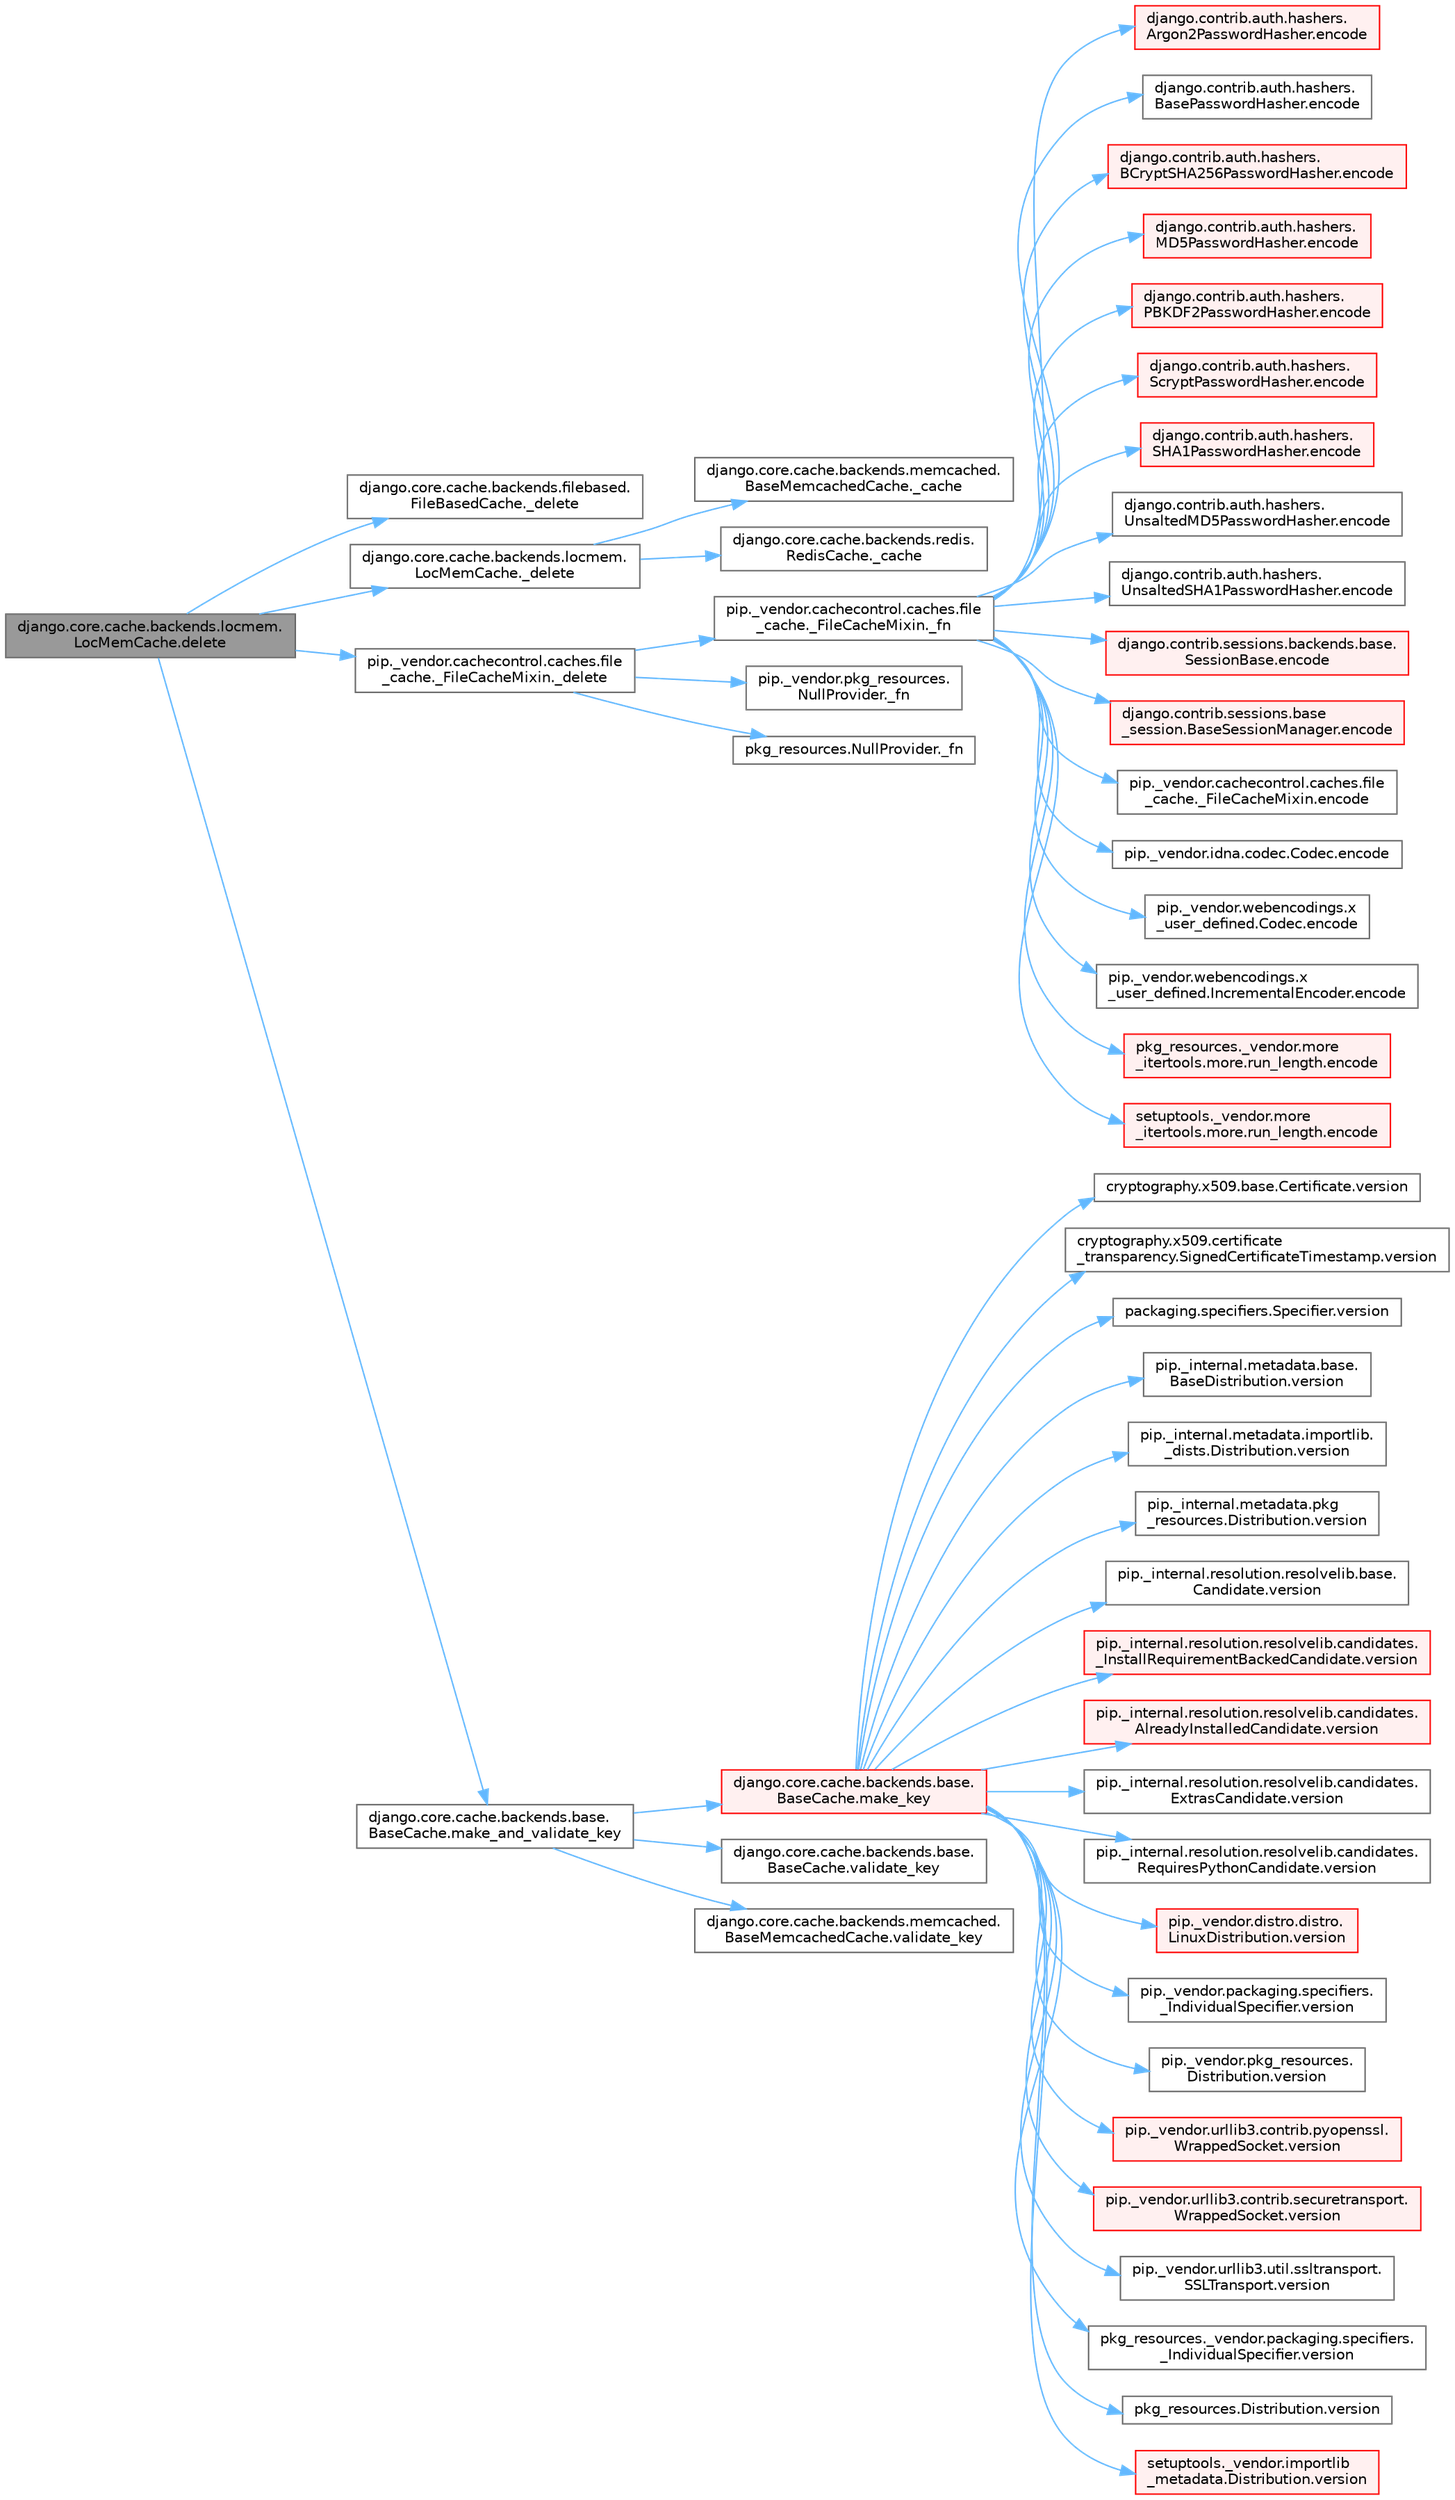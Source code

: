 digraph "django.core.cache.backends.locmem.LocMemCache.delete"
{
 // LATEX_PDF_SIZE
  bgcolor="transparent";
  edge [fontname=Helvetica,fontsize=10,labelfontname=Helvetica,labelfontsize=10];
  node [fontname=Helvetica,fontsize=10,shape=box,height=0.2,width=0.4];
  rankdir="LR";
  Node1 [id="Node000001",label="django.core.cache.backends.locmem.\lLocMemCache.delete",height=0.2,width=0.4,color="gray40", fillcolor="grey60", style="filled", fontcolor="black",tooltip=" "];
  Node1 -> Node2 [id="edge1_Node000001_Node000002",color="steelblue1",style="solid",tooltip=" "];
  Node2 [id="Node000002",label="django.core.cache.backends.filebased.\lFileBasedCache._delete",height=0.2,width=0.4,color="grey40", fillcolor="white", style="filled",URL="$classdjango_1_1core_1_1cache_1_1backends_1_1filebased_1_1_file_based_cache.html#ac033ced64f5ca1bf3b728dc1d63e2ef1",tooltip=" "];
  Node1 -> Node3 [id="edge2_Node000001_Node000003",color="steelblue1",style="solid",tooltip=" "];
  Node3 [id="Node000003",label="django.core.cache.backends.locmem.\lLocMemCache._delete",height=0.2,width=0.4,color="grey40", fillcolor="white", style="filled",URL="$classdjango_1_1core_1_1cache_1_1backends_1_1locmem_1_1_loc_mem_cache.html#a35a0476d20943eec2733379c5bbdaab6",tooltip=" "];
  Node3 -> Node4 [id="edge3_Node000003_Node000004",color="steelblue1",style="solid",tooltip=" "];
  Node4 [id="Node000004",label="django.core.cache.backends.memcached.\lBaseMemcachedCache._cache",height=0.2,width=0.4,color="grey40", fillcolor="white", style="filled",URL="$classdjango_1_1core_1_1cache_1_1backends_1_1memcached_1_1_base_memcached_cache.html#afd8573b5388481b004d795d02a7eebd3",tooltip=" "];
  Node3 -> Node5 [id="edge4_Node000003_Node000005",color="steelblue1",style="solid",tooltip=" "];
  Node5 [id="Node000005",label="django.core.cache.backends.redis.\lRedisCache._cache",height=0.2,width=0.4,color="grey40", fillcolor="white", style="filled",URL="$classdjango_1_1core_1_1cache_1_1backends_1_1redis_1_1_redis_cache.html#a38c228bbd313c586cb7de900681708e7",tooltip=" "];
  Node1 -> Node6 [id="edge5_Node000001_Node000006",color="steelblue1",style="solid",tooltip=" "];
  Node6 [id="Node000006",label="pip._vendor.cachecontrol.caches.file\l_cache._FileCacheMixin._delete",height=0.2,width=0.4,color="grey40", fillcolor="white", style="filled",URL="$classpip_1_1__vendor_1_1cachecontrol_1_1caches_1_1file__cache_1_1___file_cache_mixin.html#a0ebc930693f8386cf1231d4ab04fb800",tooltip=" "];
  Node6 -> Node7 [id="edge6_Node000006_Node000007",color="steelblue1",style="solid",tooltip=" "];
  Node7 [id="Node000007",label="pip._vendor.cachecontrol.caches.file\l_cache._FileCacheMixin._fn",height=0.2,width=0.4,color="grey40", fillcolor="white", style="filled",URL="$classpip_1_1__vendor_1_1cachecontrol_1_1caches_1_1file__cache_1_1___file_cache_mixin.html#a8e94253502ca252f8c8ca1e4921fd42f",tooltip=" "];
  Node7 -> Node8 [id="edge7_Node000007_Node000008",color="steelblue1",style="solid",tooltip=" "];
  Node8 [id="Node000008",label="django.contrib.auth.hashers.\lArgon2PasswordHasher.encode",height=0.2,width=0.4,color="red", fillcolor="#FFF0F0", style="filled",URL="$classdjango_1_1contrib_1_1auth_1_1hashers_1_1_argon2_password_hasher.html#a0ed201c5832e89c4a3272c737dfc7567",tooltip=" "];
  Node7 -> Node959 [id="edge8_Node000007_Node000959",color="steelblue1",style="solid",tooltip=" "];
  Node959 [id="Node000959",label="django.contrib.auth.hashers.\lBasePasswordHasher.encode",height=0.2,width=0.4,color="grey40", fillcolor="white", style="filled",URL="$classdjango_1_1contrib_1_1auth_1_1hashers_1_1_base_password_hasher.html#a49e16f7e023ad167dd6f01072a5f968c",tooltip=" "];
  Node7 -> Node960 [id="edge9_Node000007_Node000960",color="steelblue1",style="solid",tooltip=" "];
  Node960 [id="Node000960",label="django.contrib.auth.hashers.\lBCryptSHA256PasswordHasher.encode",height=0.2,width=0.4,color="red", fillcolor="#FFF0F0", style="filled",URL="$classdjango_1_1contrib_1_1auth_1_1hashers_1_1_b_crypt_s_h_a256_password_hasher.html#a7fac654818c9a8cfe6a5df3fefe957a1",tooltip=" "];
  Node7 -> Node962 [id="edge10_Node000007_Node000962",color="steelblue1",style="solid",tooltip=" "];
  Node962 [id="Node000962",label="django.contrib.auth.hashers.\lMD5PasswordHasher.encode",height=0.2,width=0.4,color="red", fillcolor="#FFF0F0", style="filled",URL="$classdjango_1_1contrib_1_1auth_1_1hashers_1_1_m_d5_password_hasher.html#a29f8262e9e43c545f678e6598e40de64",tooltip=" "];
  Node7 -> Node964 [id="edge11_Node000007_Node000964",color="steelblue1",style="solid",tooltip=" "];
  Node964 [id="Node000964",label="django.contrib.auth.hashers.\lPBKDF2PasswordHasher.encode",height=0.2,width=0.4,color="red", fillcolor="#FFF0F0", style="filled",URL="$classdjango_1_1contrib_1_1auth_1_1hashers_1_1_p_b_k_d_f2_password_hasher.html#ab9612c1c9ad15cb0d0ae22b7c8f68f9d",tooltip=" "];
  Node7 -> Node965 [id="edge12_Node000007_Node000965",color="steelblue1",style="solid",tooltip=" "];
  Node965 [id="Node000965",label="django.contrib.auth.hashers.\lScryptPasswordHasher.encode",height=0.2,width=0.4,color="red", fillcolor="#FFF0F0", style="filled",URL="$classdjango_1_1contrib_1_1auth_1_1hashers_1_1_scrypt_password_hasher.html#a1a5a33b642b1c9e74c5fd8a7c599b06b",tooltip=" "];
  Node7 -> Node968 [id="edge13_Node000007_Node000968",color="steelblue1",style="solid",tooltip=" "];
  Node968 [id="Node000968",label="django.contrib.auth.hashers.\lSHA1PasswordHasher.encode",height=0.2,width=0.4,color="red", fillcolor="#FFF0F0", style="filled",URL="$classdjango_1_1contrib_1_1auth_1_1hashers_1_1_s_h_a1_password_hasher.html#a0bfd20e2b7729426887b049a14ce2822",tooltip=" "];
  Node7 -> Node969 [id="edge14_Node000007_Node000969",color="steelblue1",style="solid",tooltip=" "];
  Node969 [id="Node000969",label="django.contrib.auth.hashers.\lUnsaltedMD5PasswordHasher.encode",height=0.2,width=0.4,color="grey40", fillcolor="white", style="filled",URL="$classdjango_1_1contrib_1_1auth_1_1hashers_1_1_unsalted_m_d5_password_hasher.html#aafaa43801909c99c302a04d06be41299",tooltip=" "];
  Node7 -> Node970 [id="edge15_Node000007_Node000970",color="steelblue1",style="solid",tooltip=" "];
  Node970 [id="Node000970",label="django.contrib.auth.hashers.\lUnsaltedSHA1PasswordHasher.encode",height=0.2,width=0.4,color="grey40", fillcolor="white", style="filled",URL="$classdjango_1_1contrib_1_1auth_1_1hashers_1_1_unsalted_s_h_a1_password_hasher.html#a4704b6dcaa06a4e1db963ece790b3847",tooltip=" "];
  Node7 -> Node971 [id="edge16_Node000007_Node000971",color="steelblue1",style="solid",tooltip=" "];
  Node971 [id="Node000971",label="django.contrib.sessions.backends.base.\lSessionBase.encode",height=0.2,width=0.4,color="red", fillcolor="#FFF0F0", style="filled",URL="$classdjango_1_1contrib_1_1sessions_1_1backends_1_1base_1_1_session_base.html#a852f82138ea80dfbd7fd279fe91d5044",tooltip=" "];
  Node7 -> Node973 [id="edge17_Node000007_Node000973",color="steelblue1",style="solid",tooltip=" "];
  Node973 [id="Node000973",label="django.contrib.sessions.base\l_session.BaseSessionManager.encode",height=0.2,width=0.4,color="red", fillcolor="#FFF0F0", style="filled",URL="$classdjango_1_1contrib_1_1sessions_1_1base__session_1_1_base_session_manager.html#a3306b0924783edcd31d0d8617cc0e1f0",tooltip=" "];
  Node7 -> Node974 [id="edge18_Node000007_Node000974",color="steelblue1",style="solid",tooltip=" "];
  Node974 [id="Node000974",label="pip._vendor.cachecontrol.caches.file\l_cache._FileCacheMixin.encode",height=0.2,width=0.4,color="grey40", fillcolor="white", style="filled",URL="$classpip_1_1__vendor_1_1cachecontrol_1_1caches_1_1file__cache_1_1___file_cache_mixin.html#aeae959f7f51e1fcae81aa78cf60b3e9a",tooltip=" "];
  Node7 -> Node975 [id="edge19_Node000007_Node000975",color="steelblue1",style="solid",tooltip=" "];
  Node975 [id="Node000975",label="pip._vendor.idna.codec.Codec.encode",height=0.2,width=0.4,color="grey40", fillcolor="white", style="filled",URL="$classpip_1_1__vendor_1_1idna_1_1codec_1_1_codec.html#a9da6c15f576553401b4635ccef55c7fc",tooltip=" "];
  Node7 -> Node976 [id="edge20_Node000007_Node000976",color="steelblue1",style="solid",tooltip=" "];
  Node976 [id="Node000976",label="pip._vendor.webencodings.x\l_user_defined.Codec.encode",height=0.2,width=0.4,color="grey40", fillcolor="white", style="filled",URL="$classpip_1_1__vendor_1_1webencodings_1_1x__user__defined_1_1_codec.html#aa4f3a4f213fe2bbee440fc3732e43139",tooltip=" "];
  Node7 -> Node977 [id="edge21_Node000007_Node000977",color="steelblue1",style="solid",tooltip=" "];
  Node977 [id="Node000977",label="pip._vendor.webencodings.x\l_user_defined.IncrementalEncoder.encode",height=0.2,width=0.4,color="grey40", fillcolor="white", style="filled",URL="$classpip_1_1__vendor_1_1webencodings_1_1x__user__defined_1_1_incremental_encoder.html#a8177e86c819f3b1cde8e3ee686b7f6c7",tooltip=" "];
  Node7 -> Node978 [id="edge22_Node000007_Node000978",color="steelblue1",style="solid",tooltip=" "];
  Node978 [id="Node000978",label="pkg_resources._vendor.more\l_itertools.more.run_length.encode",height=0.2,width=0.4,color="red", fillcolor="#FFF0F0", style="filled",URL="$classpkg__resources_1_1__vendor_1_1more__itertools_1_1more_1_1run__length.html#a6dd9fc60d11560ef2d0ac1c2576be735",tooltip=" "];
  Node7 -> Node980 [id="edge23_Node000007_Node000980",color="steelblue1",style="solid",tooltip=" "];
  Node980 [id="Node000980",label="setuptools._vendor.more\l_itertools.more.run_length.encode",height=0.2,width=0.4,color="red", fillcolor="#FFF0F0", style="filled",URL="$classsetuptools_1_1__vendor_1_1more__itertools_1_1more_1_1run__length.html#ad58076551271fa2a775b12129df70509",tooltip=" "];
  Node6 -> Node2215 [id="edge24_Node000006_Node002215",color="steelblue1",style="solid",tooltip=" "];
  Node2215 [id="Node002215",label="pip._vendor.pkg_resources.\lNullProvider._fn",height=0.2,width=0.4,color="grey40", fillcolor="white", style="filled",URL="$classpip_1_1__vendor_1_1pkg__resources_1_1_null_provider.html#a4fc89ef82dcd36b0f8d2b32e07778642",tooltip=" "];
  Node6 -> Node2216 [id="edge25_Node000006_Node002216",color="steelblue1",style="solid",tooltip=" "];
  Node2216 [id="Node002216",label="pkg_resources.NullProvider._fn",height=0.2,width=0.4,color="grey40", fillcolor="white", style="filled",URL="$classpkg__resources_1_1_null_provider.html#afcef4a35e4bbbd95f7454fad3fba8f34",tooltip=" "];
  Node1 -> Node1453 [id="edge26_Node000001_Node001453",color="steelblue1",style="solid",tooltip=" "];
  Node1453 [id="Node001453",label="django.core.cache.backends.base.\lBaseCache.make_and_validate_key",height=0.2,width=0.4,color="grey40", fillcolor="white", style="filled",URL="$classdjango_1_1core_1_1cache_1_1backends_1_1base_1_1_base_cache.html#a167e3a6c65f782f011f4a0f4da30d4f5",tooltip=" "];
  Node1453 -> Node1454 [id="edge27_Node001453_Node001454",color="steelblue1",style="solid",tooltip=" "];
  Node1454 [id="Node001454",label="django.core.cache.backends.base.\lBaseCache.make_key",height=0.2,width=0.4,color="red", fillcolor="#FFF0F0", style="filled",URL="$classdjango_1_1core_1_1cache_1_1backends_1_1base_1_1_base_cache.html#a5f0fc765671e4fe6607242a26c62c4ba",tooltip=" "];
  Node1454 -> Node557 [id="edge28_Node001454_Node000557",color="steelblue1",style="solid",tooltip=" "];
  Node557 [id="Node000557",label="cryptography.x509.base.Certificate.version",height=0.2,width=0.4,color="grey40", fillcolor="white", style="filled",URL="$classcryptography_1_1x509_1_1base_1_1_certificate.html#a409d340d01bf8acdd9790f6321f1b283",tooltip=" "];
  Node1454 -> Node558 [id="edge29_Node001454_Node000558",color="steelblue1",style="solid",tooltip=" "];
  Node558 [id="Node000558",label="cryptography.x509.certificate\l_transparency.SignedCertificateTimestamp.version",height=0.2,width=0.4,color="grey40", fillcolor="white", style="filled",URL="$classcryptography_1_1x509_1_1certificate__transparency_1_1_signed_certificate_timestamp.html#a19434e4df91aa32c7b4654a16a672c8b",tooltip=" "];
  Node1454 -> Node559 [id="edge30_Node001454_Node000559",color="steelblue1",style="solid",tooltip=" "];
  Node559 [id="Node000559",label="packaging.specifiers.Specifier.version",height=0.2,width=0.4,color="grey40", fillcolor="white", style="filled",URL="$classpackaging_1_1specifiers_1_1_specifier.html#a362b16f4c6f1f24b6b20b59b35d4689e",tooltip=" "];
  Node1454 -> Node560 [id="edge31_Node001454_Node000560",color="steelblue1",style="solid",tooltip=" "];
  Node560 [id="Node000560",label="pip._internal.metadata.base.\lBaseDistribution.version",height=0.2,width=0.4,color="grey40", fillcolor="white", style="filled",URL="$classpip_1_1__internal_1_1metadata_1_1base_1_1_base_distribution.html#af4024115351223c1472e72e4c17da2fc",tooltip=" "];
  Node1454 -> Node561 [id="edge32_Node001454_Node000561",color="steelblue1",style="solid",tooltip=" "];
  Node561 [id="Node000561",label="pip._internal.metadata.importlib.\l_dists.Distribution.version",height=0.2,width=0.4,color="grey40", fillcolor="white", style="filled",URL="$classpip_1_1__internal_1_1metadata_1_1importlib_1_1__dists_1_1_distribution.html#abd95316132f93c875260264dd5ae2513",tooltip=" "];
  Node1454 -> Node562 [id="edge33_Node001454_Node000562",color="steelblue1",style="solid",tooltip=" "];
  Node562 [id="Node000562",label="pip._internal.metadata.pkg\l_resources.Distribution.version",height=0.2,width=0.4,color="grey40", fillcolor="white", style="filled",URL="$classpip_1_1__internal_1_1metadata_1_1pkg__resources_1_1_distribution.html#ac83e189aa08d2465284bb5d465190dde",tooltip=" "];
  Node1454 -> Node563 [id="edge34_Node001454_Node000563",color="steelblue1",style="solid",tooltip=" "];
  Node563 [id="Node000563",label="pip._internal.resolution.resolvelib.base.\lCandidate.version",height=0.2,width=0.4,color="grey40", fillcolor="white", style="filled",URL="$classpip_1_1__internal_1_1resolution_1_1resolvelib_1_1base_1_1_candidate.html#a9c16dfa9e4f9aefc73ba5e64b22a8475",tooltip=" "];
  Node1454 -> Node564 [id="edge35_Node001454_Node000564",color="steelblue1",style="solid",tooltip=" "];
  Node564 [id="Node000564",label="pip._internal.resolution.resolvelib.candidates.\l_InstallRequirementBackedCandidate.version",height=0.2,width=0.4,color="red", fillcolor="#FFF0F0", style="filled",URL="$classpip_1_1__internal_1_1resolution_1_1resolvelib_1_1candidates_1_1___install_requirement_backed_candidate.html#a4f4a974e66da6155fd19dedc8149f7a9",tooltip=" "];
  Node1454 -> Node565 [id="edge36_Node001454_Node000565",color="steelblue1",style="solid",tooltip=" "];
  Node565 [id="Node000565",label="pip._internal.resolution.resolvelib.candidates.\lAlreadyInstalledCandidate.version",height=0.2,width=0.4,color="red", fillcolor="#FFF0F0", style="filled",URL="$classpip_1_1__internal_1_1resolution_1_1resolvelib_1_1candidates_1_1_already_installed_candidate.html#a00f06d15e6d65f9278521c4818effeef",tooltip=" "];
  Node1454 -> Node566 [id="edge37_Node001454_Node000566",color="steelblue1",style="solid",tooltip=" "];
  Node566 [id="Node000566",label="pip._internal.resolution.resolvelib.candidates.\lExtrasCandidate.version",height=0.2,width=0.4,color="grey40", fillcolor="white", style="filled",URL="$classpip_1_1__internal_1_1resolution_1_1resolvelib_1_1candidates_1_1_extras_candidate.html#afd11c944b3a60218acccf10656b4c59e",tooltip=" "];
  Node1454 -> Node567 [id="edge38_Node001454_Node000567",color="steelblue1",style="solid",tooltip=" "];
  Node567 [id="Node000567",label="pip._internal.resolution.resolvelib.candidates.\lRequiresPythonCandidate.version",height=0.2,width=0.4,color="grey40", fillcolor="white", style="filled",URL="$classpip_1_1__internal_1_1resolution_1_1resolvelib_1_1candidates_1_1_requires_python_candidate.html#a2ec46fa71f2669b413ba5b9943c19dfc",tooltip=" "];
  Node1454 -> Node568 [id="edge39_Node001454_Node000568",color="steelblue1",style="solid",tooltip=" "];
  Node568 [id="Node000568",label="pip._vendor.distro.distro.\lLinuxDistribution.version",height=0.2,width=0.4,color="red", fillcolor="#FFF0F0", style="filled",URL="$classpip_1_1__vendor_1_1distro_1_1distro_1_1_linux_distribution.html#a35f4d1557d49774f4cb5c3f52fca0676",tooltip=" "];
  Node1454 -> Node573 [id="edge40_Node001454_Node000573",color="steelblue1",style="solid",tooltip=" "];
  Node573 [id="Node000573",label="pip._vendor.packaging.specifiers.\l_IndividualSpecifier.version",height=0.2,width=0.4,color="grey40", fillcolor="white", style="filled",URL="$classpip_1_1__vendor_1_1packaging_1_1specifiers_1_1___individual_specifier.html#a5f58dee6bcf78651ae53becf5ee2f682",tooltip=" "];
  Node1454 -> Node574 [id="edge41_Node001454_Node000574",color="steelblue1",style="solid",tooltip=" "];
  Node574 [id="Node000574",label="pip._vendor.pkg_resources.\lDistribution.version",height=0.2,width=0.4,color="grey40", fillcolor="white", style="filled",URL="$classpip_1_1__vendor_1_1pkg__resources_1_1_distribution.html#a783cf8eb18dd829ab29f7d5d44185374",tooltip=" "];
  Node1454 -> Node575 [id="edge42_Node001454_Node000575",color="steelblue1",style="solid",tooltip=" "];
  Node575 [id="Node000575",label="pip._vendor.urllib3.contrib.pyopenssl.\lWrappedSocket.version",height=0.2,width=0.4,color="red", fillcolor="#FFF0F0", style="filled",URL="$classpip_1_1__vendor_1_1urllib3_1_1contrib_1_1pyopenssl_1_1_wrapped_socket.html#a87d465579dce4c65898d6b9fb49280d7",tooltip=" "];
  Node1454 -> Node578 [id="edge43_Node001454_Node000578",color="steelblue1",style="solid",tooltip=" "];
  Node578 [id="Node000578",label="pip._vendor.urllib3.contrib.securetransport.\lWrappedSocket.version",height=0.2,width=0.4,color="red", fillcolor="#FFF0F0", style="filled",URL="$classpip_1_1__vendor_1_1urllib3_1_1contrib_1_1securetransport_1_1_wrapped_socket.html#accb4ff03401dc8f1355a29ed9da90101",tooltip=" "];
  Node1454 -> Node581 [id="edge44_Node001454_Node000581",color="steelblue1",style="solid",tooltip=" "];
  Node581 [id="Node000581",label="pip._vendor.urllib3.util.ssltransport.\lSSLTransport.version",height=0.2,width=0.4,color="grey40", fillcolor="white", style="filled",URL="$classpip_1_1__vendor_1_1urllib3_1_1util_1_1ssltransport_1_1_s_s_l_transport.html#ac87ccb5563ce5ed172b1397afcbadd69",tooltip=" "];
  Node1454 -> Node582 [id="edge45_Node001454_Node000582",color="steelblue1",style="solid",tooltip=" "];
  Node582 [id="Node000582",label="pkg_resources._vendor.packaging.specifiers.\l_IndividualSpecifier.version",height=0.2,width=0.4,color="grey40", fillcolor="white", style="filled",URL="$classpkg__resources_1_1__vendor_1_1packaging_1_1specifiers_1_1___individual_specifier.html#af1fa63fc2047fd4dfb4f8128fc1d74ce",tooltip=" "];
  Node1454 -> Node583 [id="edge46_Node001454_Node000583",color="steelblue1",style="solid",tooltip=" "];
  Node583 [id="Node000583",label="pkg_resources.Distribution.version",height=0.2,width=0.4,color="grey40", fillcolor="white", style="filled",URL="$classpkg__resources_1_1_distribution.html#a04061ef28a853f4c77f4b64cba1e4ed7",tooltip=" "];
  Node1454 -> Node584 [id="edge47_Node001454_Node000584",color="steelblue1",style="solid",tooltip=" "];
  Node584 [id="Node000584",label="setuptools._vendor.importlib\l_metadata.Distribution.version",height=0.2,width=0.4,color="red", fillcolor="#FFF0F0", style="filled",URL="$classsetuptools_1_1__vendor_1_1importlib__metadata_1_1_distribution.html#a7c335c158718e634680c2c3ca271962e",tooltip=" "];
  Node1453 -> Node1455 [id="edge48_Node001453_Node001455",color="steelblue1",style="solid",tooltip=" "];
  Node1455 [id="Node001455",label="django.core.cache.backends.base.\lBaseCache.validate_key",height=0.2,width=0.4,color="grey40", fillcolor="white", style="filled",URL="$classdjango_1_1core_1_1cache_1_1backends_1_1base_1_1_base_cache.html#a801be55d320e7b60bb6e2b712a20ee7d",tooltip=" "];
  Node1453 -> Node1456 [id="edge49_Node001453_Node001456",color="steelblue1",style="solid",tooltip=" "];
  Node1456 [id="Node001456",label="django.core.cache.backends.memcached.\lBaseMemcachedCache.validate_key",height=0.2,width=0.4,color="grey40", fillcolor="white", style="filled",URL="$classdjango_1_1core_1_1cache_1_1backends_1_1memcached_1_1_base_memcached_cache.html#aeed47edd6849cb95c9fa06462707bc18",tooltip=" "];
}
